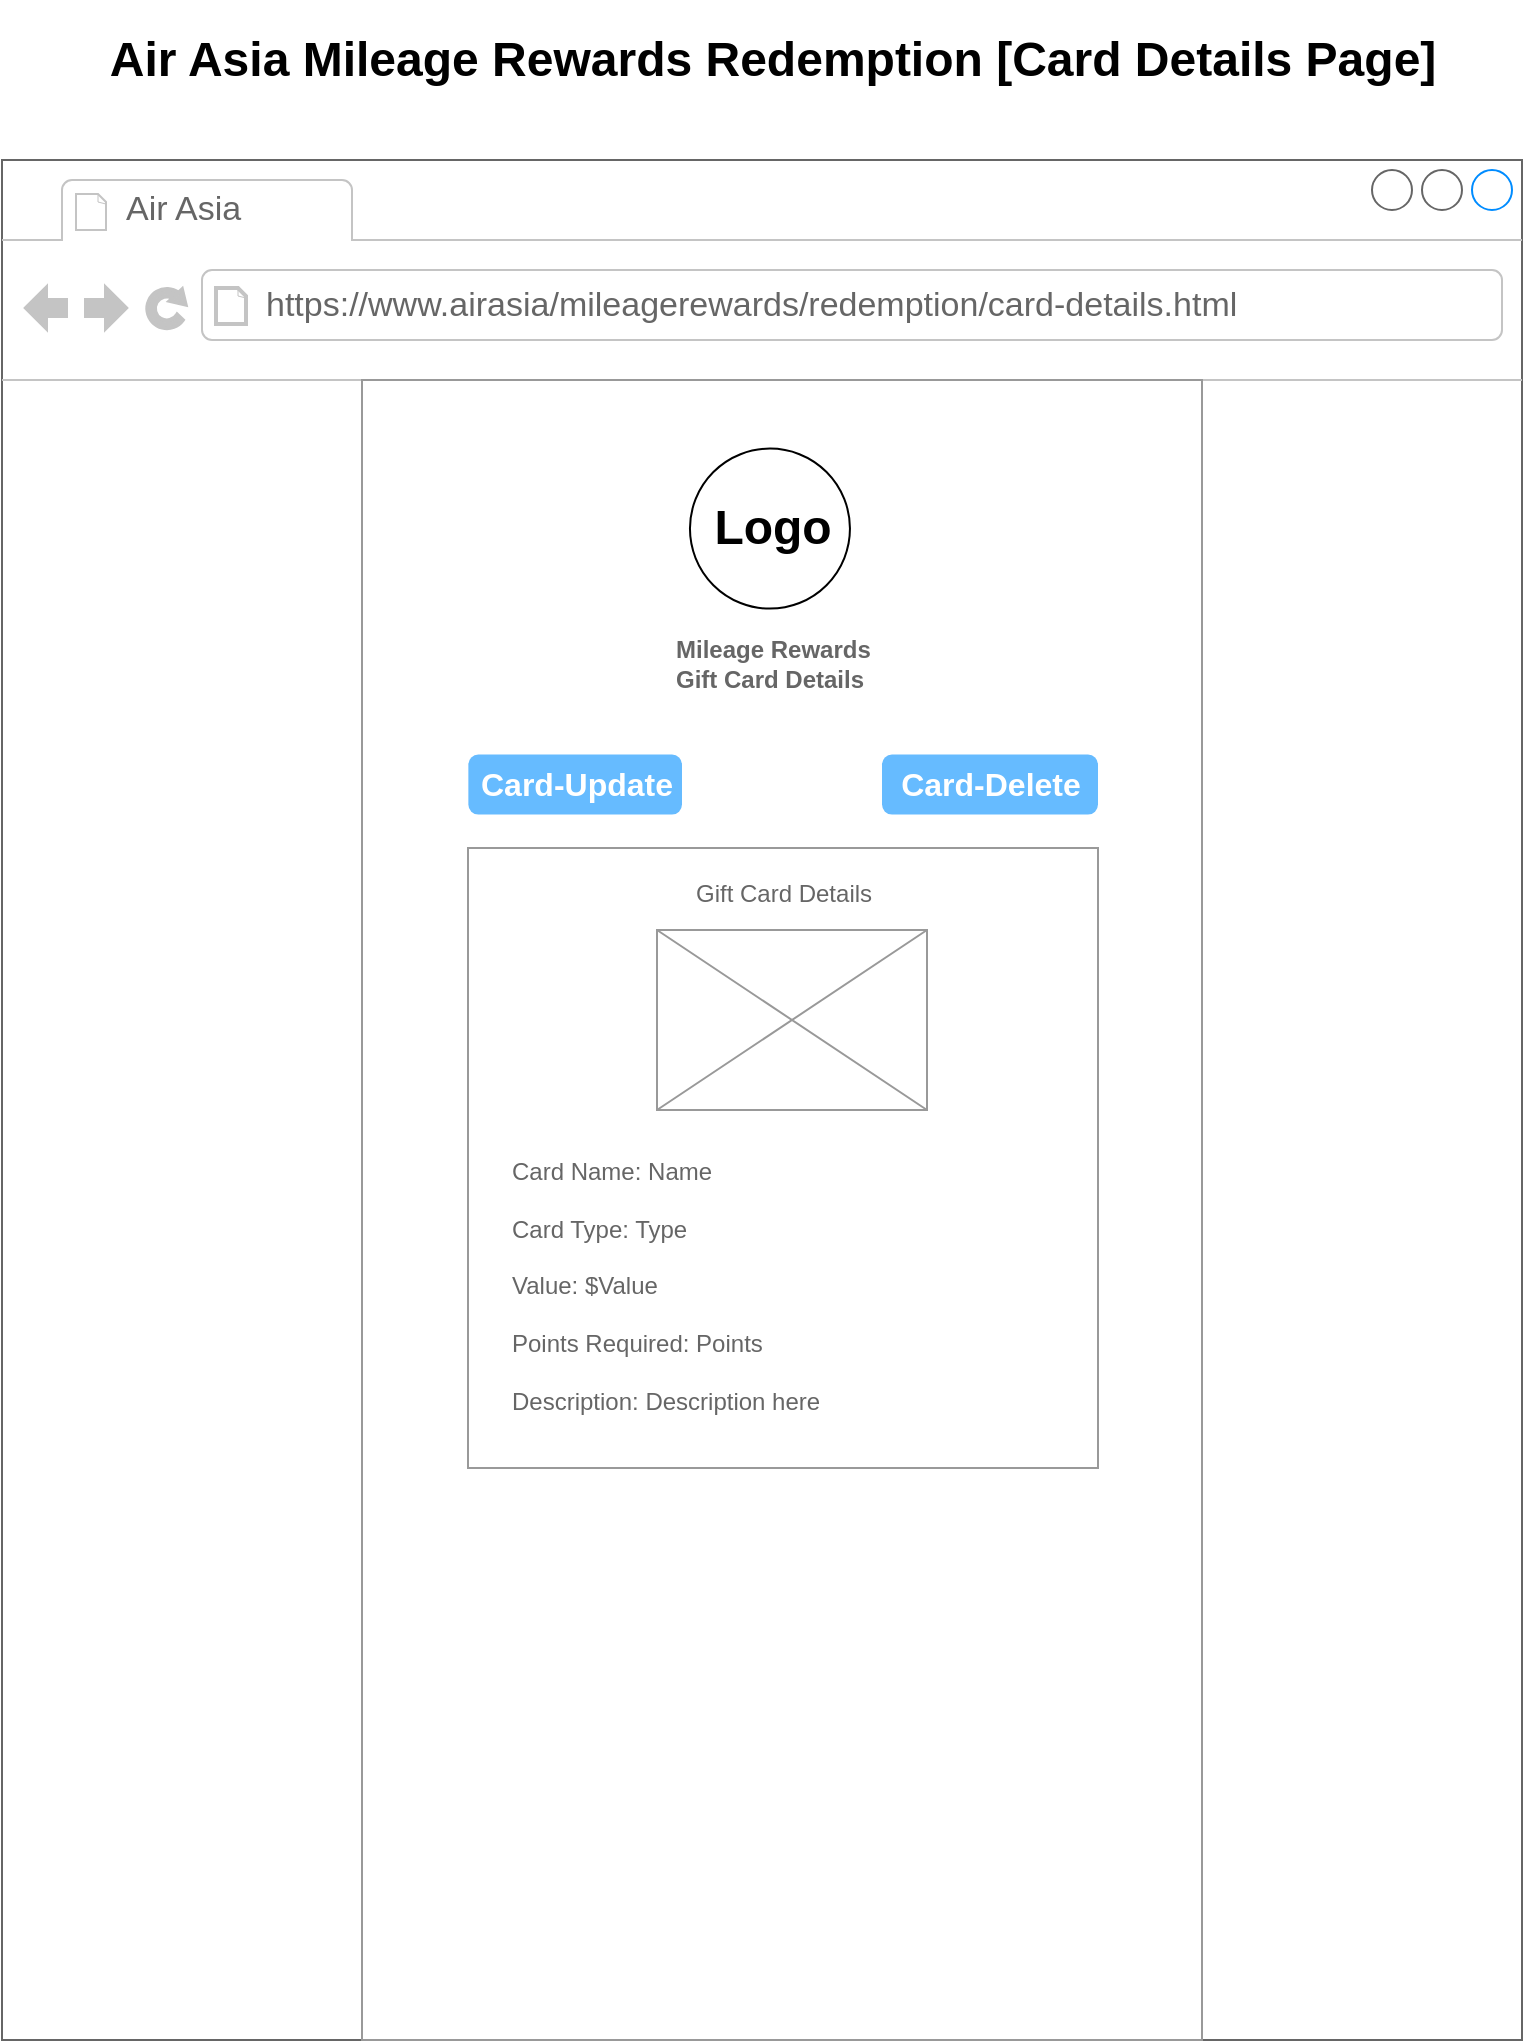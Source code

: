 <mxfile version="24.7.17">
  <diagram name="Page-1" id="RN1XBWH9GI_0Ox_ixJa_">
    <mxGraphModel dx="1232" dy="1097" grid="1" gridSize="10" guides="1" tooltips="1" connect="1" arrows="1" fold="1" page="1" pageScale="1" pageWidth="850" pageHeight="1100" math="0" shadow="0">
      <root>
        <mxCell id="0" />
        <mxCell id="1" parent="0" />
        <mxCell id="M8mYCBqnk3noaDaUtDvl-1" value="" style="strokeWidth=1;shadow=0;dashed=0;align=center;html=1;shape=mxgraph.mockup.containers.browserWindow;rSize=0;strokeColor=#666666;strokeColor2=#008cff;strokeColor3=#c4c4c4;mainText=,;recursiveResize=0;" vertex="1" parent="1">
          <mxGeometry x="40" y="120" width="760" height="940" as="geometry" />
        </mxCell>
        <mxCell id="M8mYCBqnk3noaDaUtDvl-2" value="Air Asia" style="strokeWidth=1;shadow=0;dashed=0;align=center;html=1;shape=mxgraph.mockup.containers.anchor;fontSize=17;fontColor=#666666;align=left;whiteSpace=wrap;" vertex="1" parent="M8mYCBqnk3noaDaUtDvl-1">
          <mxGeometry x="60" y="12" width="110" height="26" as="geometry" />
        </mxCell>
        <mxCell id="M8mYCBqnk3noaDaUtDvl-3" value="https://www.airasia/mileagerewards/redemption/card-details.html" style="strokeWidth=1;shadow=0;dashed=0;align=center;html=1;shape=mxgraph.mockup.containers.anchor;rSize=0;fontSize=17;fontColor=#666666;align=left;" vertex="1" parent="M8mYCBqnk3noaDaUtDvl-1">
          <mxGeometry x="130" y="60" width="250" height="26" as="geometry" />
        </mxCell>
        <mxCell id="M8mYCBqnk3noaDaUtDvl-4" value="" style="strokeWidth=1;shadow=0;dashed=0;align=center;html=1;shape=mxgraph.mockup.forms.rrect;rSize=0;strokeColor=#999999;fillColor=#ffffff;" vertex="1" parent="M8mYCBqnk3noaDaUtDvl-1">
          <mxGeometry x="180" y="110" width="420" height="830" as="geometry" />
        </mxCell>
        <mxCell id="M8mYCBqnk3noaDaUtDvl-5" value="&lt;b&gt;Mileage Rewards&lt;/b&gt;&lt;div&gt;&lt;b&gt;Gift Card Details&lt;/b&gt;&lt;/div&gt;" style="strokeWidth=1;shadow=0;dashed=0;align=center;html=1;shape=mxgraph.mockup.forms.anchor;fontSize=12;fontColor=#666666;align=left;resizeWidth=1;spacingLeft=0;" vertex="1" parent="M8mYCBqnk3noaDaUtDvl-4">
          <mxGeometry width="273" height="40" relative="1" as="geometry">
            <mxPoint x="155" y="122" as="offset" />
          </mxGeometry>
        </mxCell>
        <mxCell id="M8mYCBqnk3noaDaUtDvl-6" value="" style="strokeWidth=1;shadow=0;dashed=0;align=center;html=1;shape=mxgraph.mockup.forms.rrect;rSize=0;strokeColor=#999999;fontColor=#666666;align=left;spacingLeft=5;resizeWidth=1;" vertex="1" parent="M8mYCBqnk3noaDaUtDvl-4">
          <mxGeometry width="315" height="310" relative="1" as="geometry">
            <mxPoint x="53" y="234" as="offset" />
          </mxGeometry>
        </mxCell>
        <mxCell id="M8mYCBqnk3noaDaUtDvl-7" value="Card Name: Name&lt;div&gt;&lt;br&gt;&lt;/div&gt;&lt;div&gt;Card Type: Type&lt;/div&gt;&lt;div&gt;&lt;br&gt;&lt;/div&gt;&lt;div&gt;Value: $Value&lt;/div&gt;&lt;div&gt;&lt;br&gt;&lt;/div&gt;&lt;div&gt;Points Required: Points&lt;/div&gt;&lt;div&gt;&lt;br&gt;&lt;/div&gt;&lt;div&gt;Description: Description here&lt;/div&gt;" style="strokeWidth=1;shadow=0;dashed=0;align=center;html=1;shape=mxgraph.mockup.forms.anchor;fontSize=12;fontColor=#666666;align=left;resizeWidth=1;spacingLeft=0;" vertex="1" parent="M8mYCBqnk3noaDaUtDvl-4">
          <mxGeometry width="210" height="130" relative="1" as="geometry">
            <mxPoint x="73" y="388" as="offset" />
          </mxGeometry>
        </mxCell>
        <mxCell id="M8mYCBqnk3noaDaUtDvl-8" value="" style="ellipse;whiteSpace=wrap;html=1;aspect=fixed;" vertex="1" parent="M8mYCBqnk3noaDaUtDvl-4">
          <mxGeometry x="163.98" y="34.303" width="80" height="80" as="geometry" />
        </mxCell>
        <mxCell id="M8mYCBqnk3noaDaUtDvl-9" value="Logo" style="text;strokeColor=none;fillColor=none;html=1;fontSize=24;fontStyle=1;verticalAlign=middle;align=center;" vertex="1" parent="M8mYCBqnk3noaDaUtDvl-4">
          <mxGeometry x="100" y="51.61" width="210" height="45.39" as="geometry" />
        </mxCell>
        <mxCell id="M8mYCBqnk3noaDaUtDvl-10" value="Card-Update" style="strokeWidth=1;shadow=0;dashed=0;align=center;html=1;shape=mxgraph.mockup.forms.rrect;rSize=5;strokeColor=none;fontColor=#ffffff;fillColor=#66bbff;fontSize=16;fontStyle=1;" vertex="1" parent="M8mYCBqnk3noaDaUtDvl-4">
          <mxGeometry x="53.18" y="187.3" width="106.82" height="30" as="geometry" />
        </mxCell>
        <mxCell id="M8mYCBqnk3noaDaUtDvl-11" value="Card-Delete" style="strokeWidth=1;shadow=0;dashed=0;align=center;html=1;shape=mxgraph.mockup.forms.rrect;rSize=5;strokeColor=none;fontColor=#ffffff;fillColor=#66bbff;fontSize=16;fontStyle=1;" vertex="1" parent="M8mYCBqnk3noaDaUtDvl-4">
          <mxGeometry x="260" y="187.3" width="108" height="30" as="geometry" />
        </mxCell>
        <mxCell id="M8mYCBqnk3noaDaUtDvl-12" value="" style="verticalLabelPosition=bottom;shadow=0;dashed=0;align=center;html=1;verticalAlign=top;strokeWidth=1;shape=mxgraph.mockup.graphics.simpleIcon;strokeColor=#999999;" vertex="1" parent="M8mYCBqnk3noaDaUtDvl-4">
          <mxGeometry x="147.5" y="275" width="135" height="90" as="geometry" />
        </mxCell>
        <mxCell id="M8mYCBqnk3noaDaUtDvl-23" value="Gift Card Details" style="strokeWidth=1;shadow=0;dashed=0;align=center;html=1;shape=mxgraph.mockup.forms.anchor;fontSize=12;fontColor=#666666;align=left;resizeWidth=1;spacingLeft=0;" vertex="1" parent="M8mYCBqnk3noaDaUtDvl-4">
          <mxGeometry x="165" y="247" width="90" height="20" as="geometry" />
        </mxCell>
        <mxCell id="M8mYCBqnk3noaDaUtDvl-22" value="Air Asia Mileage Rewards Redemption [Card Details Page]" style="text;strokeColor=none;fillColor=none;html=1;fontSize=24;fontStyle=1;verticalAlign=middle;align=center;" vertex="1" parent="1">
          <mxGeometry x="375" y="40" width="100" height="60" as="geometry" />
        </mxCell>
      </root>
    </mxGraphModel>
  </diagram>
</mxfile>
